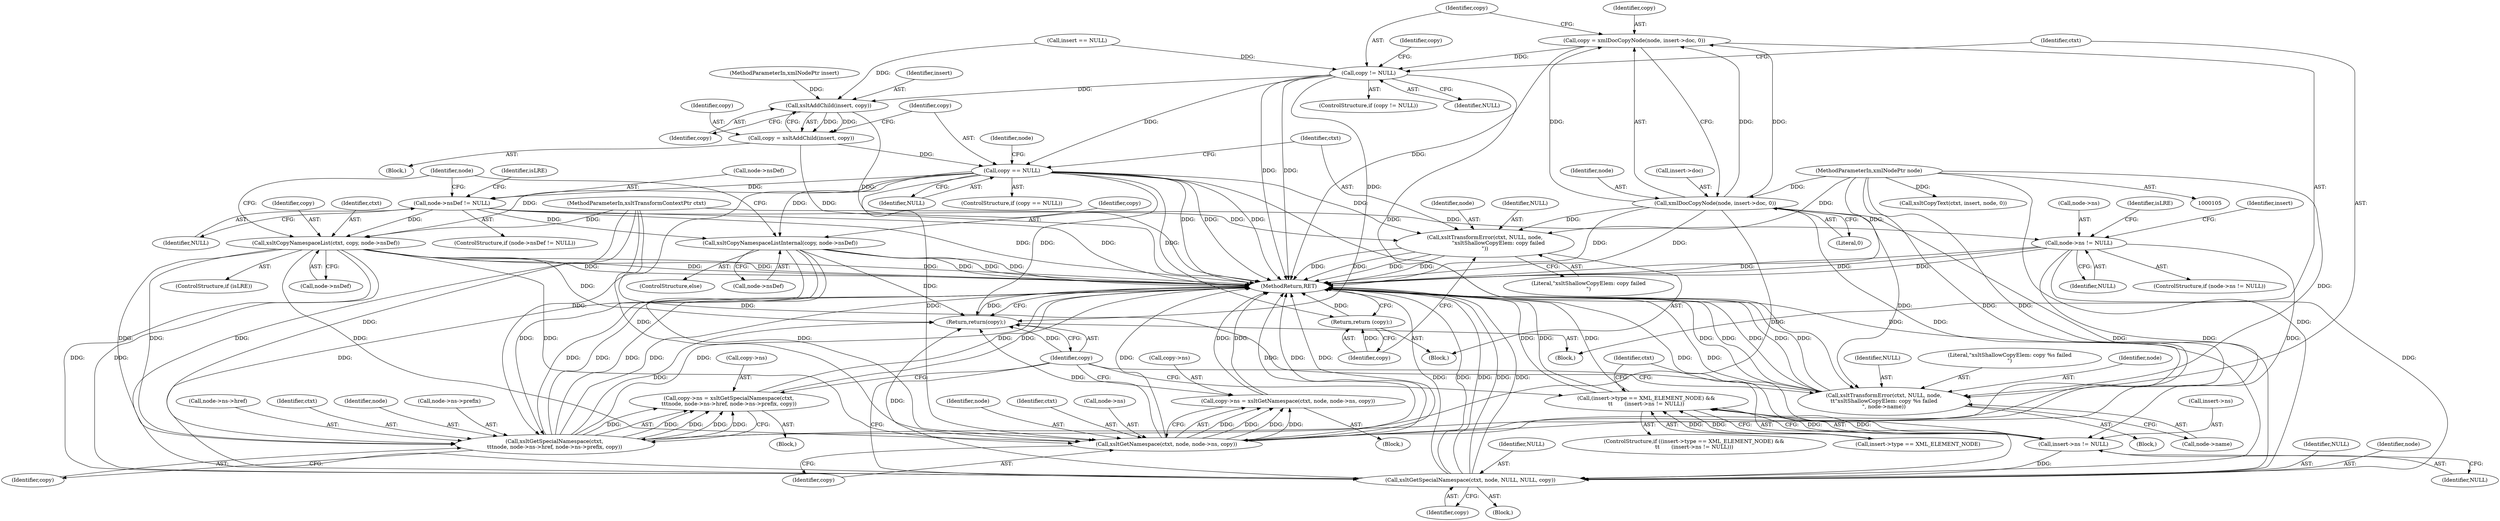 digraph "0_Chrome_96dbafe288dbe2f0cc45fa3c39daf6d0c37acbab_43@API" {
"1000142" [label="(Call,copy = xmlDocCopyNode(node, insert->doc, 0))"];
"1000144" [label="(Call,xmlDocCopyNode(node, insert->doc, 0))"];
"1000107" [label="(MethodParameterIn,xmlNodePtr node)"];
"1000151" [label="(Call,copy != NULL)"];
"1000164" [label="(Call,xsltAddChild(insert, copy))"];
"1000162" [label="(Call,copy = xsltAddChild(insert, copy))"];
"1000168" [label="(Call,copy == NULL)"];
"1000172" [label="(Call,xsltTransformError(ctxt, NULL, node,\n                \"xsltShallowCopyElem: copy failed\n\"))"];
"1000177" [label="(Return,return (copy);)"];
"1000187" [label="(Call,node->nsDef != NULL)"];
"1000195" [label="(Call,xsltCopyNamespaceList(ctxt, copy, node->nsDef))"];
"1000221" [label="(Call,xsltGetNamespace(ctxt, node, node->ns, copy))"];
"1000217" [label="(Call,copy->ns = xsltGetNamespace(ctxt, node, node->ns, copy))"];
"1000278" [label="(Return,return(copy);)"];
"1000234" [label="(Call,xsltGetSpecialNamespace(ctxt,\n\t\t\tnode, node->ns->href, node->ns->prefix, copy))"];
"1000230" [label="(Call,copy->ns = xsltGetSpecialNamespace(ctxt,\n\t\t\tnode, node->ns->href, node->ns->prefix, copy))"];
"1000262" [label="(Call,xsltGetSpecialNamespace(ctxt, node, NULL, NULL, copy))"];
"1000202" [label="(Call,xsltCopyNamespaceListInternal(copy, node->nsDef))"];
"1000208" [label="(Call,node->ns != NULL)"];
"1000256" [label="(Call,insert->ns != NULL)"];
"1000250" [label="(Call,(insert->type == XML_ELEMENT_NODE) &&\n\t\t       (insert->ns != NULL))"];
"1000270" [label="(Call,xsltTransformError(ctxt, NULL, node,\n\t\t\"xsltShallowCopyElem: copy %s failed\n\", node->name))"];
"1000175" [label="(Identifier,node)"];
"1000249" [label="(ControlStructure,if ((insert->type == XML_ELEMENT_NODE) &&\n\t\t       (insert->ns != NULL)))"];
"1000195" [label="(Call,xsltCopyNamespaceList(ctxt, copy, node->nsDef))"];
"1000272" [label="(Identifier,NULL)"];
"1000142" [label="(Call,copy = xmlDocCopyNode(node, insert->doc, 0))"];
"1000153" [label="(Identifier,NULL)"];
"1000235" [label="(Identifier,ctxt)"];
"1000251" [label="(Call,insert->type == XML_ELEMENT_NODE)"];
"1000267" [label="(Identifier,copy)"];
"1000266" [label="(Identifier,NULL)"];
"1000177" [label="(Return,return (copy);)"];
"1000150" [label="(ControlStructure,if (copy != NULL))"];
"1000216" [label="(Block,)"];
"1000257" [label="(Call,insert->ns)"];
"1000169" [label="(Identifier,copy)"];
"1000106" [label="(MethodParameterIn,xsltTransformContextPtr ctxt)"];
"1000280" [label="(MethodReturn,RET)"];
"1000198" [label="(Call,node->nsDef)"];
"1000145" [label="(Identifier,node)"];
"1000193" [label="(ControlStructure,if (isLRE))"];
"1000212" [label="(Identifier,NULL)"];
"1000236" [label="(Identifier,node)"];
"1000217" [label="(Call,copy->ns = xsltGetNamespace(ctxt, node, node->ns, copy))"];
"1000166" [label="(Identifier,copy)"];
"1000182" [label="(Identifier,node)"];
"1000194" [label="(Identifier,isLRE)"];
"1000210" [label="(Identifier,node)"];
"1000162" [label="(Call,copy = xsltAddChild(insert, copy))"];
"1000108" [label="(MethodParameterIn,xmlNodePtr insert)"];
"1000242" [label="(Call,node->ns->prefix)"];
"1000163" [label="(Identifier,copy)"];
"1000265" [label="(Identifier,NULL)"];
"1000261" [label="(Block,)"];
"1000203" [label="(Identifier,copy)"];
"1000176" [label="(Literal,\"xsltShallowCopyElem: copy failed\n\")"];
"1000209" [label="(Call,node->ns)"];
"1000275" [label="(Call,node->name)"];
"1000222" [label="(Identifier,ctxt)"];
"1000260" [label="(Identifier,NULL)"];
"1000229" [label="(Block,)"];
"1000274" [label="(Literal,\"xsltShallowCopyElem: copy %s failed\n\")"];
"1000152" [label="(Identifier,copy)"];
"1000207" [label="(ControlStructure,if (node->ns != NULL))"];
"1000263" [label="(Identifier,ctxt)"];
"1000137" [label="(Call,xsltCopyText(ctxt, insert, node, 0))"];
"1000204" [label="(Call,node->nsDef)"];
"1000234" [label="(Call,xsltGetSpecialNamespace(ctxt,\n\t\t\tnode, node->ns->href, node->ns->prefix, copy))"];
"1000269" [label="(Block,)"];
"1000191" [label="(Identifier,NULL)"];
"1000171" [label="(Block,)"];
"1000256" [label="(Call,insert->ns != NULL)"];
"1000188" [label="(Call,node->nsDef)"];
"1000279" [label="(Identifier,copy)"];
"1000143" [label="(Identifier,copy)"];
"1000250" [label="(Call,(insert->type == XML_ELEMENT_NODE) &&\n\t\t       (insert->ns != NULL))"];
"1000262" [label="(Call,xsltGetSpecialNamespace(ctxt, node, NULL, NULL, copy))"];
"1000154" [label="(Block,)"];
"1000119" [label="(Call,insert == NULL)"];
"1000237" [label="(Call,node->ns->href)"];
"1000110" [label="(Block,)"];
"1000173" [label="(Identifier,ctxt)"];
"1000170" [label="(Identifier,NULL)"];
"1000253" [label="(Identifier,insert)"];
"1000270" [label="(Call,xsltTransformError(ctxt, NULL, node,\n\t\t\"xsltShallowCopyElem: copy %s failed\n\", node->name))"];
"1000223" [label="(Identifier,node)"];
"1000151" [label="(Call,copy != NULL)"];
"1000164" [label="(Call,xsltAddChild(insert, copy))"];
"1000165" [label="(Identifier,insert)"];
"1000107" [label="(MethodParameterIn,xmlNodePtr node)"];
"1000202" [label="(Call,xsltCopyNamespaceListInternal(copy, node->nsDef))"];
"1000197" [label="(Identifier,copy)"];
"1000149" [label="(Literal,0)"];
"1000187" [label="(Call,node->nsDef != NULL)"];
"1000196" [label="(Identifier,ctxt)"];
"1000231" [label="(Call,copy->ns)"];
"1000167" [label="(ControlStructure,if (copy == NULL))"];
"1000146" [label="(Call,insert->doc)"];
"1000144" [label="(Call,xmlDocCopyNode(node, insert->doc, 0))"];
"1000157" [label="(Identifier,copy)"];
"1000168" [label="(Call,copy == NULL)"];
"1000273" [label="(Identifier,node)"];
"1000227" [label="(Identifier,copy)"];
"1000186" [label="(ControlStructure,if (node->nsDef != NULL))"];
"1000174" [label="(Identifier,NULL)"];
"1000221" [label="(Call,xsltGetNamespace(ctxt, node, node->ns, copy))"];
"1000230" [label="(Call,copy->ns = xsltGetSpecialNamespace(ctxt,\n\t\t\tnode, node->ns->href, node->ns->prefix, copy))"];
"1000271" [label="(Identifier,ctxt)"];
"1000178" [label="(Identifier,copy)"];
"1000201" [label="(ControlStructure,else)"];
"1000247" [label="(Identifier,copy)"];
"1000224" [label="(Call,node->ns)"];
"1000264" [label="(Identifier,node)"];
"1000278" [label="(Return,return(copy);)"];
"1000208" [label="(Call,node->ns != NULL)"];
"1000218" [label="(Call,copy->ns)"];
"1000172" [label="(Call,xsltTransformError(ctxt, NULL, node,\n                \"xsltShallowCopyElem: copy failed\n\"))"];
"1000215" [label="(Identifier,isLRE)"];
"1000142" -> "1000110"  [label="AST: "];
"1000142" -> "1000144"  [label="CFG: "];
"1000143" -> "1000142"  [label="AST: "];
"1000144" -> "1000142"  [label="AST: "];
"1000152" -> "1000142"  [label="CFG: "];
"1000142" -> "1000280"  [label="DDG: "];
"1000144" -> "1000142"  [label="DDG: "];
"1000144" -> "1000142"  [label="DDG: "];
"1000144" -> "1000142"  [label="DDG: "];
"1000142" -> "1000151"  [label="DDG: "];
"1000144" -> "1000149"  [label="CFG: "];
"1000145" -> "1000144"  [label="AST: "];
"1000146" -> "1000144"  [label="AST: "];
"1000149" -> "1000144"  [label="AST: "];
"1000144" -> "1000280"  [label="DDG: "];
"1000144" -> "1000280"  [label="DDG: "];
"1000107" -> "1000144"  [label="DDG: "];
"1000144" -> "1000172"  [label="DDG: "];
"1000144" -> "1000221"  [label="DDG: "];
"1000144" -> "1000234"  [label="DDG: "];
"1000144" -> "1000262"  [label="DDG: "];
"1000144" -> "1000270"  [label="DDG: "];
"1000107" -> "1000105"  [label="AST: "];
"1000107" -> "1000280"  [label="DDG: "];
"1000107" -> "1000137"  [label="DDG: "];
"1000107" -> "1000172"  [label="DDG: "];
"1000107" -> "1000221"  [label="DDG: "];
"1000107" -> "1000234"  [label="DDG: "];
"1000107" -> "1000262"  [label="DDG: "];
"1000107" -> "1000270"  [label="DDG: "];
"1000151" -> "1000150"  [label="AST: "];
"1000151" -> "1000153"  [label="CFG: "];
"1000152" -> "1000151"  [label="AST: "];
"1000153" -> "1000151"  [label="AST: "];
"1000157" -> "1000151"  [label="CFG: "];
"1000271" -> "1000151"  [label="CFG: "];
"1000151" -> "1000280"  [label="DDG: "];
"1000151" -> "1000280"  [label="DDG: "];
"1000119" -> "1000151"  [label="DDG: "];
"1000151" -> "1000164"  [label="DDG: "];
"1000151" -> "1000168"  [label="DDG: "];
"1000151" -> "1000270"  [label="DDG: "];
"1000151" -> "1000278"  [label="DDG: "];
"1000164" -> "1000162"  [label="AST: "];
"1000164" -> "1000166"  [label="CFG: "];
"1000165" -> "1000164"  [label="AST: "];
"1000166" -> "1000164"  [label="AST: "];
"1000162" -> "1000164"  [label="CFG: "];
"1000164" -> "1000280"  [label="DDG: "];
"1000164" -> "1000162"  [label="DDG: "];
"1000164" -> "1000162"  [label="DDG: "];
"1000119" -> "1000164"  [label="DDG: "];
"1000108" -> "1000164"  [label="DDG: "];
"1000162" -> "1000154"  [label="AST: "];
"1000163" -> "1000162"  [label="AST: "];
"1000169" -> "1000162"  [label="CFG: "];
"1000162" -> "1000280"  [label="DDG: "];
"1000162" -> "1000168"  [label="DDG: "];
"1000168" -> "1000167"  [label="AST: "];
"1000168" -> "1000170"  [label="CFG: "];
"1000169" -> "1000168"  [label="AST: "];
"1000170" -> "1000168"  [label="AST: "];
"1000173" -> "1000168"  [label="CFG: "];
"1000182" -> "1000168"  [label="CFG: "];
"1000168" -> "1000280"  [label="DDG: "];
"1000168" -> "1000280"  [label="DDG: "];
"1000168" -> "1000280"  [label="DDG: "];
"1000168" -> "1000172"  [label="DDG: "];
"1000168" -> "1000177"  [label="DDG: "];
"1000168" -> "1000187"  [label="DDG: "];
"1000168" -> "1000195"  [label="DDG: "];
"1000168" -> "1000202"  [label="DDG: "];
"1000168" -> "1000221"  [label="DDG: "];
"1000168" -> "1000234"  [label="DDG: "];
"1000168" -> "1000262"  [label="DDG: "];
"1000168" -> "1000278"  [label="DDG: "];
"1000172" -> "1000171"  [label="AST: "];
"1000172" -> "1000176"  [label="CFG: "];
"1000173" -> "1000172"  [label="AST: "];
"1000174" -> "1000172"  [label="AST: "];
"1000175" -> "1000172"  [label="AST: "];
"1000176" -> "1000172"  [label="AST: "];
"1000178" -> "1000172"  [label="CFG: "];
"1000172" -> "1000280"  [label="DDG: "];
"1000172" -> "1000280"  [label="DDG: "];
"1000172" -> "1000280"  [label="DDG: "];
"1000172" -> "1000280"  [label="DDG: "];
"1000106" -> "1000172"  [label="DDG: "];
"1000177" -> "1000171"  [label="AST: "];
"1000177" -> "1000178"  [label="CFG: "];
"1000178" -> "1000177"  [label="AST: "];
"1000280" -> "1000177"  [label="CFG: "];
"1000177" -> "1000280"  [label="DDG: "];
"1000178" -> "1000177"  [label="DDG: "];
"1000187" -> "1000186"  [label="AST: "];
"1000187" -> "1000191"  [label="CFG: "];
"1000188" -> "1000187"  [label="AST: "];
"1000191" -> "1000187"  [label="AST: "];
"1000194" -> "1000187"  [label="CFG: "];
"1000210" -> "1000187"  [label="CFG: "];
"1000187" -> "1000280"  [label="DDG: "];
"1000187" -> "1000280"  [label="DDG: "];
"1000187" -> "1000195"  [label="DDG: "];
"1000187" -> "1000202"  [label="DDG: "];
"1000187" -> "1000208"  [label="DDG: "];
"1000195" -> "1000193"  [label="AST: "];
"1000195" -> "1000198"  [label="CFG: "];
"1000196" -> "1000195"  [label="AST: "];
"1000197" -> "1000195"  [label="AST: "];
"1000198" -> "1000195"  [label="AST: "];
"1000210" -> "1000195"  [label="CFG: "];
"1000195" -> "1000280"  [label="DDG: "];
"1000195" -> "1000280"  [label="DDG: "];
"1000195" -> "1000280"  [label="DDG: "];
"1000195" -> "1000280"  [label="DDG: "];
"1000106" -> "1000195"  [label="DDG: "];
"1000195" -> "1000221"  [label="DDG: "];
"1000195" -> "1000221"  [label="DDG: "];
"1000195" -> "1000234"  [label="DDG: "];
"1000195" -> "1000234"  [label="DDG: "];
"1000195" -> "1000262"  [label="DDG: "];
"1000195" -> "1000262"  [label="DDG: "];
"1000195" -> "1000278"  [label="DDG: "];
"1000221" -> "1000217"  [label="AST: "];
"1000221" -> "1000227"  [label="CFG: "];
"1000222" -> "1000221"  [label="AST: "];
"1000223" -> "1000221"  [label="AST: "];
"1000224" -> "1000221"  [label="AST: "];
"1000227" -> "1000221"  [label="AST: "];
"1000217" -> "1000221"  [label="CFG: "];
"1000221" -> "1000280"  [label="DDG: "];
"1000221" -> "1000280"  [label="DDG: "];
"1000221" -> "1000280"  [label="DDG: "];
"1000221" -> "1000280"  [label="DDG: "];
"1000221" -> "1000217"  [label="DDG: "];
"1000221" -> "1000217"  [label="DDG: "];
"1000221" -> "1000217"  [label="DDG: "];
"1000221" -> "1000217"  [label="DDG: "];
"1000106" -> "1000221"  [label="DDG: "];
"1000208" -> "1000221"  [label="DDG: "];
"1000202" -> "1000221"  [label="DDG: "];
"1000221" -> "1000278"  [label="DDG: "];
"1000217" -> "1000216"  [label="AST: "];
"1000218" -> "1000217"  [label="AST: "];
"1000279" -> "1000217"  [label="CFG: "];
"1000217" -> "1000280"  [label="DDG: "];
"1000217" -> "1000280"  [label="DDG: "];
"1000278" -> "1000110"  [label="AST: "];
"1000278" -> "1000279"  [label="CFG: "];
"1000279" -> "1000278"  [label="AST: "];
"1000280" -> "1000278"  [label="CFG: "];
"1000278" -> "1000280"  [label="DDG: "];
"1000279" -> "1000278"  [label="DDG: "];
"1000262" -> "1000278"  [label="DDG: "];
"1000202" -> "1000278"  [label="DDG: "];
"1000234" -> "1000278"  [label="DDG: "];
"1000234" -> "1000230"  [label="AST: "];
"1000234" -> "1000247"  [label="CFG: "];
"1000235" -> "1000234"  [label="AST: "];
"1000236" -> "1000234"  [label="AST: "];
"1000237" -> "1000234"  [label="AST: "];
"1000242" -> "1000234"  [label="AST: "];
"1000247" -> "1000234"  [label="AST: "];
"1000230" -> "1000234"  [label="CFG: "];
"1000234" -> "1000280"  [label="DDG: "];
"1000234" -> "1000280"  [label="DDG: "];
"1000234" -> "1000280"  [label="DDG: "];
"1000234" -> "1000280"  [label="DDG: "];
"1000234" -> "1000280"  [label="DDG: "];
"1000234" -> "1000230"  [label="DDG: "];
"1000234" -> "1000230"  [label="DDG: "];
"1000234" -> "1000230"  [label="DDG: "];
"1000234" -> "1000230"  [label="DDG: "];
"1000234" -> "1000230"  [label="DDG: "];
"1000106" -> "1000234"  [label="DDG: "];
"1000202" -> "1000234"  [label="DDG: "];
"1000230" -> "1000229"  [label="AST: "];
"1000231" -> "1000230"  [label="AST: "];
"1000279" -> "1000230"  [label="CFG: "];
"1000230" -> "1000280"  [label="DDG: "];
"1000230" -> "1000280"  [label="DDG: "];
"1000262" -> "1000261"  [label="AST: "];
"1000262" -> "1000267"  [label="CFG: "];
"1000263" -> "1000262"  [label="AST: "];
"1000264" -> "1000262"  [label="AST: "];
"1000265" -> "1000262"  [label="AST: "];
"1000266" -> "1000262"  [label="AST: "];
"1000267" -> "1000262"  [label="AST: "];
"1000279" -> "1000262"  [label="CFG: "];
"1000262" -> "1000280"  [label="DDG: "];
"1000262" -> "1000280"  [label="DDG: "];
"1000262" -> "1000280"  [label="DDG: "];
"1000262" -> "1000280"  [label="DDG: "];
"1000262" -> "1000280"  [label="DDG: "];
"1000106" -> "1000262"  [label="DDG: "];
"1000256" -> "1000262"  [label="DDG: "];
"1000208" -> "1000262"  [label="DDG: "];
"1000202" -> "1000262"  [label="DDG: "];
"1000202" -> "1000201"  [label="AST: "];
"1000202" -> "1000204"  [label="CFG: "];
"1000203" -> "1000202"  [label="AST: "];
"1000204" -> "1000202"  [label="AST: "];
"1000210" -> "1000202"  [label="CFG: "];
"1000202" -> "1000280"  [label="DDG: "];
"1000202" -> "1000280"  [label="DDG: "];
"1000202" -> "1000280"  [label="DDG: "];
"1000208" -> "1000207"  [label="AST: "];
"1000208" -> "1000212"  [label="CFG: "];
"1000209" -> "1000208"  [label="AST: "];
"1000212" -> "1000208"  [label="AST: "];
"1000215" -> "1000208"  [label="CFG: "];
"1000253" -> "1000208"  [label="CFG: "];
"1000208" -> "1000280"  [label="DDG: "];
"1000208" -> "1000280"  [label="DDG: "];
"1000208" -> "1000280"  [label="DDG: "];
"1000208" -> "1000256"  [label="DDG: "];
"1000256" -> "1000250"  [label="AST: "];
"1000256" -> "1000260"  [label="CFG: "];
"1000257" -> "1000256"  [label="AST: "];
"1000260" -> "1000256"  [label="AST: "];
"1000250" -> "1000256"  [label="CFG: "];
"1000256" -> "1000280"  [label="DDG: "];
"1000256" -> "1000280"  [label="DDG: "];
"1000256" -> "1000250"  [label="DDG: "];
"1000256" -> "1000250"  [label="DDG: "];
"1000250" -> "1000249"  [label="AST: "];
"1000250" -> "1000251"  [label="CFG: "];
"1000251" -> "1000250"  [label="AST: "];
"1000263" -> "1000250"  [label="CFG: "];
"1000279" -> "1000250"  [label="CFG: "];
"1000250" -> "1000280"  [label="DDG: "];
"1000250" -> "1000280"  [label="DDG: "];
"1000250" -> "1000280"  [label="DDG: "];
"1000251" -> "1000250"  [label="DDG: "];
"1000251" -> "1000250"  [label="DDG: "];
"1000270" -> "1000269"  [label="AST: "];
"1000270" -> "1000275"  [label="CFG: "];
"1000271" -> "1000270"  [label="AST: "];
"1000272" -> "1000270"  [label="AST: "];
"1000273" -> "1000270"  [label="AST: "];
"1000274" -> "1000270"  [label="AST: "];
"1000275" -> "1000270"  [label="AST: "];
"1000279" -> "1000270"  [label="CFG: "];
"1000270" -> "1000280"  [label="DDG: "];
"1000270" -> "1000280"  [label="DDG: "];
"1000270" -> "1000280"  [label="DDG: "];
"1000270" -> "1000280"  [label="DDG: "];
"1000270" -> "1000280"  [label="DDG: "];
"1000106" -> "1000270"  [label="DDG: "];
}
